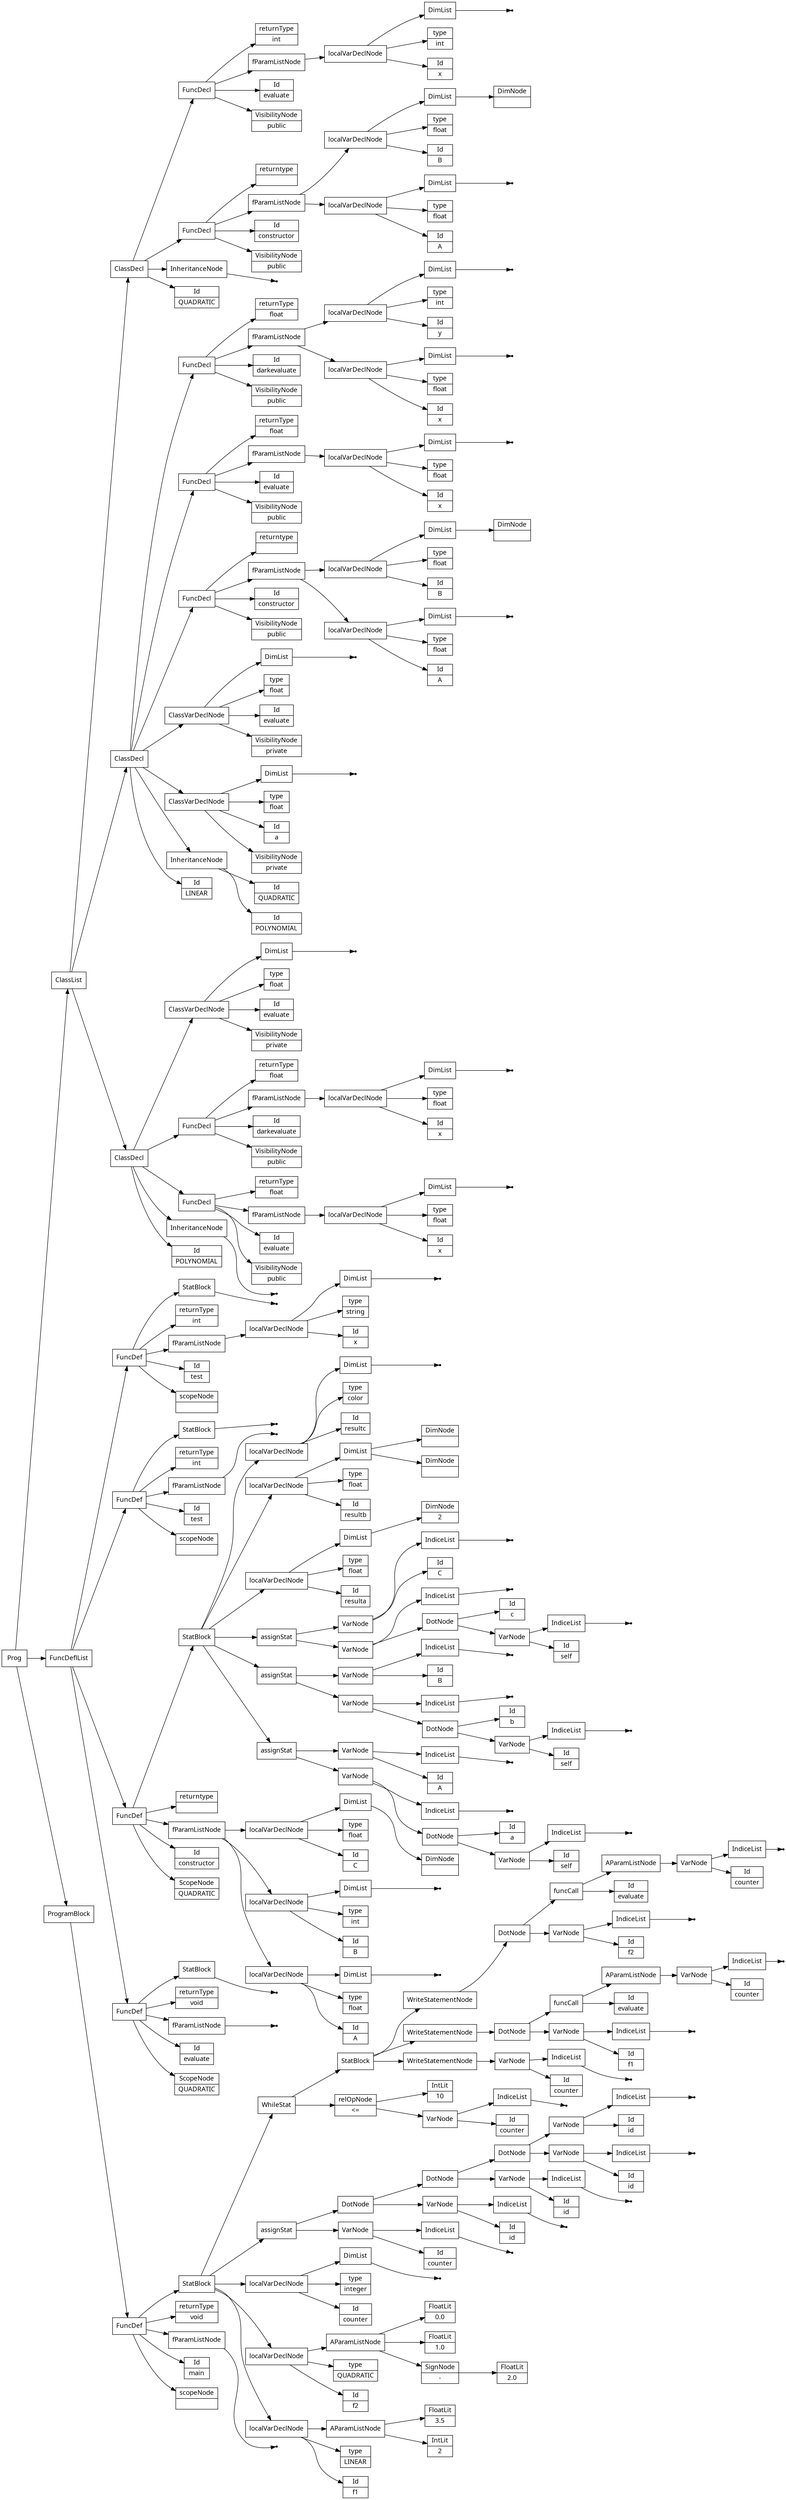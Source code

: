 digraph AST {
node [shape=record];
 node [fontname=Sans];charset="UTF-8" splines=true splines=spline rankdir =LR ordering="out"
0[label="Id|POLYNOMIAL"];
none2[shape="point"];
3[label="InheritanceNode"];
3->none2;
4[label="VisibilityNode|public"];
5[label="Id|evaluate"];
7[label="Id|x"];
8[label="type|float"];
none10[shape="point"];
11[label="DimList"];
11->none10;
12[label="localVarDeclNode"];
12->11;
12->8;
12->7;
13[label="fParamListNode"];
13->12;
14[label="returnType|float"];
15[label="FuncDecl"];
15->14;
15->13;
15->5;
15->4;
16[label="VisibilityNode|public"];
17[label="Id|darkevaluate"];
19[label="Id|x"];
20[label="type|float"];
none22[shape="point"];
23[label="DimList"];
23->none22;
24[label="localVarDeclNode"];
24->23;
24->20;
24->19;
25[label="fParamListNode"];
25->24;
26[label="returnType|float"];
27[label="FuncDecl"];
27->26;
27->25;
27->17;
27->16;
28[label="VisibilityNode|private"];
29[label="Id|evaluate"];
30[label="type|float"];
none32[shape="point"];
33[label="DimList"];
33->none32;
34[label="ClassVarDeclNode"];
34->33;
34->30;
34->29;
34->28;
35[label="ClassDecl"];
35->34;
35->27;
35->15;
35->3;
35->0;
36[label="Id|LINEAR"];
38[label="Id|POLYNOMIAL"];
39[label="Id|QUADRATIC"];
40[label="InheritanceNode"];
40->39;
40->38;
41[label="VisibilityNode|private"];
42[label="Id|a"];
43[label="type|float"];
none45[shape="point"];
46[label="DimList"];
46->none45;
47[label="ClassVarDeclNode"];
47->46;
47->43;
47->42;
47->41;
48[label="VisibilityNode|private"];
49[label="Id|evaluate"];
50[label="type|float"];
none52[shape="point"];
53[label="DimList"];
53->none52;
54[label="ClassVarDeclNode"];
54->53;
54->50;
54->49;
54->48;
55[label="VisibilityNode|public"];
56[label="Id|constructor"];
58[label="Id|A"];
59[label="type|float"];
none61[shape="point"];
62[label="DimList"];
62->none61;
63[label="localVarDeclNode"];
63->62;
63->59;
63->58;
64[label="Id|B"];
65[label="type|float"];
67[label="DimNode|"];
68[label="DimList"];
68->67;
69[label="localVarDeclNode"];
69->68;
69->65;
69->64;
70[label="fParamListNode"];
70->69;
70->63;
71[label="returntype| "];
72[label="FuncDecl"];
72->71;
72->70;
72->56;
72->55;
73[label="VisibilityNode|public"];
74[label="Id|evaluate"];
76[label="Id|x"];
77[label="type|float"];
none79[shape="point"];
80[label="DimList"];
80->none79;
81[label="localVarDeclNode"];
81->80;
81->77;
81->76;
82[label="fParamListNode"];
82->81;
83[label="returnType|float"];
84[label="FuncDecl"];
84->83;
84->82;
84->74;
84->73;
85[label="VisibilityNode|public"];
86[label="Id|darkevaluate"];
88[label="Id|x"];
89[label="type|float"];
none91[shape="point"];
92[label="DimList"];
92->none91;
93[label="localVarDeclNode"];
93->92;
93->89;
93->88;
94[label="Id|y"];
95[label="type|int"];
none97[shape="point"];
98[label="DimList"];
98->none97;
99[label="localVarDeclNode"];
99->98;
99->95;
99->94;
100[label="fParamListNode"];
100->99;
100->93;
101[label="returnType|float"];
102[label="FuncDecl"];
102->101;
102->100;
102->86;
102->85;
103[label="ClassDecl"];
103->102;
103->84;
103->72;
103->54;
103->47;
103->40;
103->36;
104[label="Id|QUADRATIC"];
none106[shape="point"];
107[label="InheritanceNode"];
107->none106;
108[label="VisibilityNode|public"];
109[label="Id|constructor"];
111[label="Id|A"];
112[label="type|float"];
none114[shape="point"];
115[label="DimList"];
115->none114;
116[label="localVarDeclNode"];
116->115;
116->112;
116->111;
117[label="Id|B"];
118[label="type|float"];
120[label="DimNode|"];
121[label="DimList"];
121->120;
122[label="localVarDeclNode"];
122->121;
122->118;
122->117;
123[label="fParamListNode"];
123->122;
123->116;
124[label="returntype| "];
125[label="FuncDecl"];
125->124;
125->123;
125->109;
125->108;
126[label="VisibilityNode|public"];
127[label="Id|evaluate"];
129[label="Id|x"];
130[label="type|int"];
none132[shape="point"];
133[label="DimList"];
133->none132;
134[label="localVarDeclNode"];
134->133;
134->130;
134->129;
135[label="fParamListNode"];
135->134;
136[label="returnType|int"];
137[label="FuncDecl"];
137->136;
137->135;
137->127;
137->126;
138[label="ClassDecl"];
138->137;
138->125;
138->107;
138->104;
140[label="Id|evaluate"];
none142[shape="point"];
143[label="fParamListNode"];
143->none142;
144[label="returnType|void"];
none146[shape="point"];
147[label="StatBlock"];
147->none146;
148[label="FuncDef"];
139[label="ScopeNode|QUADRATIC"];
148->147;
148->144;
148->143;
148->140;
148->139;
150[label="Id|constructor"];
152[label="Id|A"];
153[label="type|float"];
none155[shape="point"];
156[label="DimList"];
156->none155;
157[label="localVarDeclNode"];
157->156;
157->153;
157->152;
158[label="Id|B"];
159[label="type|int"];
none161[shape="point"];
162[label="DimList"];
162->none161;
163[label="localVarDeclNode"];
163->162;
163->159;
163->158;
164[label="Id|C"];
165[label="type|float"];
167[label="DimNode|"];
168[label="DimList"];
168->167;
169[label="localVarDeclNode"];
169->168;
169->165;
169->164;
170[label="fParamListNode"];
170->169;
170->163;
170->157;
171[label="returntype| "];
173[label="Id|self"];
none175[shape="point"];
176[label="IndiceList"];
176->none175;
177[label="VarNode"];
177->176;
177->173;
178[label="Id|a"];
179[label="DotNode"];
179->178;
179->177;
none181[shape="point"];
182[label="IndiceList"];
182->none181;
183[label="VarNode"];
183->182;
183->179;
184[label="Id|A"];
none186[shape="point"];
187[label="IndiceList"];
187->none186;
188[label="VarNode"];
188->187;
188->184;
189[label="assignStat"];
189->188;
189->183;
190[label="Id|self"];
none192[shape="point"];
193[label="IndiceList"];
193->none192;
194[label="VarNode"];
194->193;
194->190;
195[label="Id|b"];
196[label="DotNode"];
196->195;
196->194;
none198[shape="point"];
199[label="IndiceList"];
199->none198;
200[label="VarNode"];
200->199;
200->196;
201[label="Id|B"];
none203[shape="point"];
204[label="IndiceList"];
204->none203;
205[label="VarNode"];
205->204;
205->201;
206[label="assignStat"];
206->205;
206->200;
207[label="Id|self"];
none209[shape="point"];
210[label="IndiceList"];
210->none209;
211[label="VarNode"];
211->210;
211->207;
212[label="Id|c"];
213[label="DotNode"];
213->212;
213->211;
none215[shape="point"];
216[label="IndiceList"];
216->none215;
217[label="VarNode"];
217->216;
217->213;
218[label="Id|C"];
none220[shape="point"];
221[label="IndiceList"];
221->none220;
222[label="VarNode"];
222->221;
222->218;
223[label="assignStat"];
223->222;
223->217;
224[label="Id|resulta"];
225[label="type|float"];
227[label="DimNode|2"];
228[label="DimList"];
228->227;
229[label="localVarDeclNode"];
229->228;
229->225;
229->224;
230[label="Id|resultb"];
231[label="type|float"];
233[label="DimNode|"];
234[label="DimNode|"];
235[label="DimList"];
235->234;
235->233;
236[label="localVarDeclNode"];
236->235;
236->231;
236->230;
237[label="Id|resultc"];
238[label="type|color"];
none240[shape="point"];
241[label="DimList"];
241->none240;
242[label="localVarDeclNode"];
242->241;
242->238;
242->237;
243[label="StatBlock"];
243->242;
243->236;
243->229;
243->223;
243->206;
243->189;
244[label="FuncDef"];
149[label="ScopeNode|QUADRATIC"];
244->243;
244->171;
244->170;
244->150;
244->149;
246[label="scopeNode| "];
none248[shape="point"];
249[label="fParamListNode"];
249->none248;
250[label="returnType|void"];
252[label="Id|f1"];
253[label="type|LINEAR"];
255[label="IntLit|2"];
256[label="FloatLit|3.5"];
257[label="AParamListNode"];
257->256;
257->255;
258[label="localVarDeclNode"];
258->257;
258->253;
258->252;
259[label="Id|f2"];
260[label="type|QUADRATIC"];
262[label="SignNode|-"];
263[label="FloatLit|2.0"];
262->263;
264[label="FloatLit|1.0"];
265[label="FloatLit|0.0"];
266[label="AParamListNode"];
266->265;
266->264;
266->262;
267[label="localVarDeclNode"];
267->266;
267->260;
267->259;
268[label="Id|counter"];
269[label="type|integer"];
none271[shape="point"];
272[label="DimList"];
272->none271;
273[label="localVarDeclNode"];
273->272;
273->269;
273->268;
274[label="Id|counter"];
none276[shape="point"];
277[label="IndiceList"];
277->none276;
278[label="VarNode"];
278->277;
278->274;
279[label="Id|id"];
none281[shape="point"];
282[label="IndiceList"];
282->none281;
283[label="VarNode"];
283->282;
283->279;
284[label="Id|id"];
none286[shape="point"];
287[label="IndiceList"];
287->none286;
288[label="VarNode"];
288->287;
288->284;
289[label="Id|id"];
none291[shape="point"];
292[label="IndiceList"];
292->none291;
293[label="VarNode"];
293->292;
293->289;
294[label="Id|id"];
none296[shape="point"];
297[label="IndiceList"];
297->none296;
298[label="VarNode"];
298->297;
298->294;
299[label="DotNode"];
299->298;
299->293;
300[label="DotNode"];
300->299;
300->288;
301[label="DotNode"];
301->300;
301->283;
302[label="assignStat"];
302->301;
302->278;
303[label="Id|counter"];
none305[shape="point"];
306[label="IndiceList"];
306->none305;
307[label="VarNode"];
307->306;
307->303;
308[label="relOpNode|\<="];
309[label="IntLit|10"];
308->309;
308->307;
311[label="Id|counter"];
none313[shape="point"];
314[label="IndiceList"];
314->none313;
315[label="VarNode"];
315->314;
315->311;
316[label="WriteStatementNode"];
316->315;
317[label="Id|f1"];
none319[shape="point"];
320[label="IndiceList"];
320->none319;
321[label="VarNode"];
321->320;
321->317;
322[label="Id|evaluate"];
324[label="Id|counter"];
none326[shape="point"];
327[label="IndiceList"];
327->none326;
328[label="VarNode"];
328->327;
328->324;
329[label="AParamListNode"];
329->328;
330[label="funcCall"];
330->329;
330->322;
331[label="DotNode"];
331->330;
331->321;
332[label="WriteStatementNode"];
332->331;
333[label="Id|f2"];
none335[shape="point"];
336[label="IndiceList"];
336->none335;
337[label="VarNode"];
337->336;
337->333;
338[label="Id|evaluate"];
340[label="Id|counter"];
none342[shape="point"];
343[label="IndiceList"];
343->none342;
344[label="VarNode"];
344->343;
344->340;
345[label="AParamListNode"];
345->344;
346[label="funcCall"];
346->345;
346->338;
347[label="DotNode"];
347->346;
347->337;
348[label="WriteStatementNode"];
348->347;
349[label="StatBlock"];
349->348;
349->332;
349->316;
350[label="WhileStat"];
350->349;
350->308;
351[label="StatBlock"];
351->350;
351->302;
351->273;
351->267;
351->258;
352[label="FuncDef"];
245[label="Id|main"];
352->351;
352->250;
352->249;
352->245;
352->246;
354[label="scopeNode| "];
none356[shape="point"];
357[label="fParamListNode"];
357->none356;
358[label="returnType|int"];
none360[shape="point"];
361[label="StatBlock"];
361->none360;
362[label="FuncDef"];
353[label="Id|test"];
362->361;
362->358;
362->357;
362->353;
362->354;
364[label="scopeNode| "];
366[label="Id|x"];
367[label="type|string"];
none369[shape="point"];
370[label="DimList"];
370->none369;
371[label="localVarDeclNode"];
371->370;
371->367;
371->366;
372[label="fParamListNode"];
372->371;
373[label="returnType|int"];
none375[shape="point"];
376[label="StatBlock"];
376->none375;
377[label="FuncDef"];
363[label="Id|test"];
377->376;
377->373;
377->372;
377->363;
377->364;
378[label="ClassList"];
379[label="FuncDeflList"];
380[label="Prog"];
381[label="ProgramBlock"];
379->377;
379->362;
381->352;
379->244;
379->148;
378->138;
378->103;
378->35;
380->378;
380->379;
380->381;
}